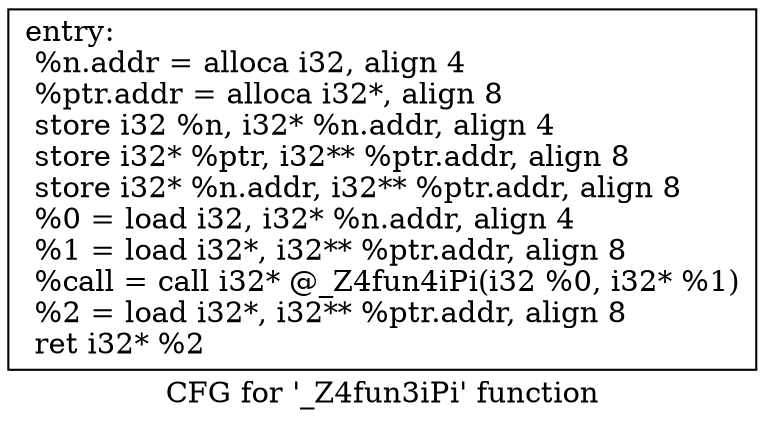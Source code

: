 digraph "CFG for '_Z4fun3iPi' function" {
	label="CFG for '_Z4fun3iPi' function";

	Node0x97f3e50 [shape=record,label="{entry:\l  %n.addr = alloca i32, align 4\l  %ptr.addr = alloca i32*, align 8\l  store i32 %n, i32* %n.addr, align 4\l  store i32* %ptr, i32** %ptr.addr, align 8\l  store i32* %n.addr, i32** %ptr.addr, align 8\l  %0 = load i32, i32* %n.addr, align 4\l  %1 = load i32*, i32** %ptr.addr, align 8\l  %call = call i32* @_Z4fun4iPi(i32 %0, i32* %1)\l  %2 = load i32*, i32** %ptr.addr, align 8\l  ret i32* %2\l}"];
}
